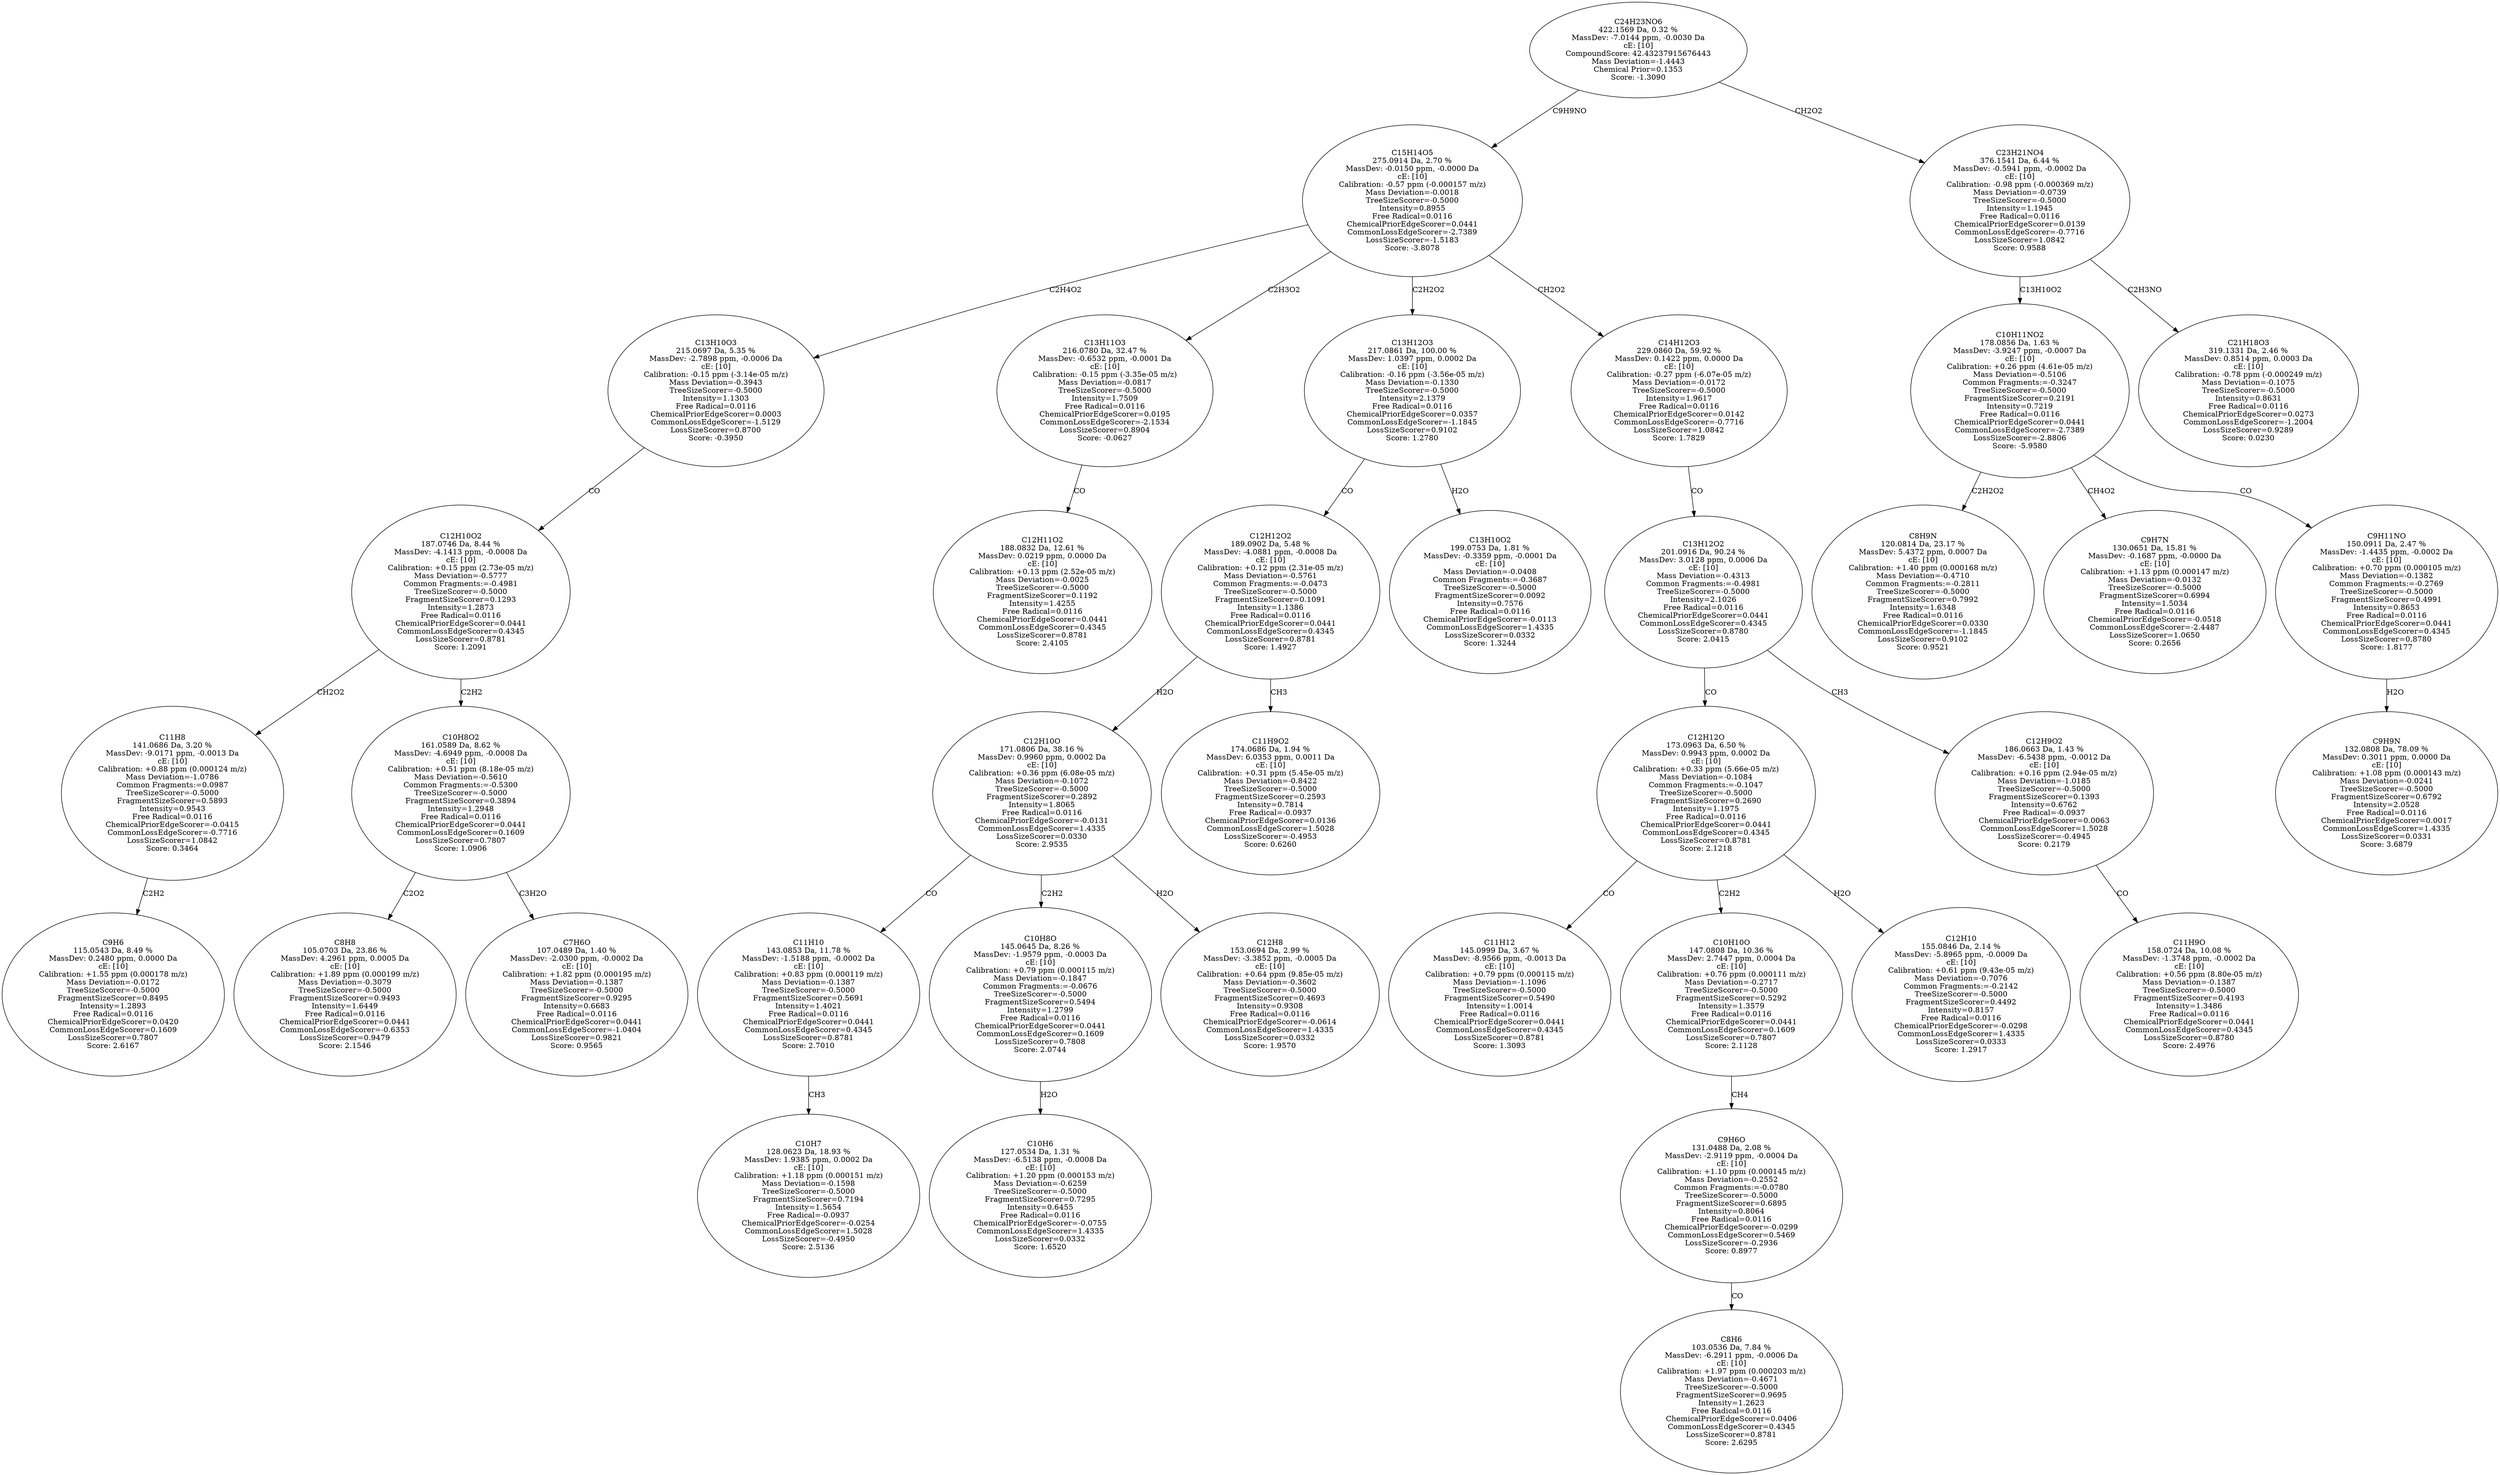 strict digraph {
v1 [label="C9H6\n115.0543 Da, 8.49 %\nMassDev: 0.2480 ppm, 0.0000 Da\ncE: [10]\nCalibration: +1.55 ppm (0.000178 m/z)\nMass Deviation=-0.0172\nTreeSizeScorer=-0.5000\nFragmentSizeScorer=0.8495\nIntensity=1.2893\nFree Radical=0.0116\nChemicalPriorEdgeScorer=0.0420\nCommonLossEdgeScorer=0.1609\nLossSizeScorer=0.7807\nScore: 2.6167"];
v2 [label="C11H8\n141.0686 Da, 3.20 %\nMassDev: -9.0171 ppm, -0.0013 Da\ncE: [10]\nCalibration: +0.88 ppm (0.000124 m/z)\nMass Deviation=-1.0786\nCommon Fragments:=0.0987\nTreeSizeScorer=-0.5000\nFragmentSizeScorer=0.5893\nIntensity=0.9543\nFree Radical=0.0116\nChemicalPriorEdgeScorer=-0.0415\nCommonLossEdgeScorer=-0.7716\nLossSizeScorer=1.0842\nScore: 0.3464"];
v3 [label="C8H8\n105.0703 Da, 23.86 %\nMassDev: 4.2961 ppm, 0.0005 Da\ncE: [10]\nCalibration: +1.89 ppm (0.000199 m/z)\nMass Deviation=-0.3079\nTreeSizeScorer=-0.5000\nFragmentSizeScorer=0.9493\nIntensity=1.6449\nFree Radical=0.0116\nChemicalPriorEdgeScorer=0.0441\nCommonLossEdgeScorer=-0.6353\nLossSizeScorer=0.9479\nScore: 2.1546"];
v4 [label="C7H6O\n107.0489 Da, 1.40 %\nMassDev: -2.0300 ppm, -0.0002 Da\ncE: [10]\nCalibration: +1.82 ppm (0.000195 m/z)\nMass Deviation=-0.1387\nTreeSizeScorer=-0.5000\nFragmentSizeScorer=0.9295\nIntensity=0.6683\nFree Radical=0.0116\nChemicalPriorEdgeScorer=0.0441\nCommonLossEdgeScorer=-1.0404\nLossSizeScorer=0.9821\nScore: 0.9565"];
v5 [label="C10H8O2\n161.0589 Da, 8.62 %\nMassDev: -4.6949 ppm, -0.0008 Da\ncE: [10]\nCalibration: +0.51 ppm (8.18e-05 m/z)\nMass Deviation=-0.5610\nCommon Fragments:=-0.5300\nTreeSizeScorer=-0.5000\nFragmentSizeScorer=0.3894\nIntensity=1.2948\nFree Radical=0.0116\nChemicalPriorEdgeScorer=0.0441\nCommonLossEdgeScorer=0.1609\nLossSizeScorer=0.7807\nScore: 1.0906"];
v6 [label="C12H10O2\n187.0746 Da, 8.44 %\nMassDev: -4.1413 ppm, -0.0008 Da\ncE: [10]\nCalibration: +0.15 ppm (2.73e-05 m/z)\nMass Deviation=-0.5777\nCommon Fragments:=-0.4981\nTreeSizeScorer=-0.5000\nFragmentSizeScorer=0.1293\nIntensity=1.2873\nFree Radical=0.0116\nChemicalPriorEdgeScorer=0.0441\nCommonLossEdgeScorer=0.4345\nLossSizeScorer=0.8781\nScore: 1.2091"];
v7 [label="C13H10O3\n215.0697 Da, 5.35 %\nMassDev: -2.7898 ppm, -0.0006 Da\ncE: [10]\nCalibration: -0.15 ppm (-3.14e-05 m/z)\nMass Deviation=-0.3943\nTreeSizeScorer=-0.5000\nIntensity=1.1303\nFree Radical=0.0116\nChemicalPriorEdgeScorer=0.0003\nCommonLossEdgeScorer=-1.5129\nLossSizeScorer=0.8700\nScore: -0.3950"];
v8 [label="C12H11O2\n188.0832 Da, 12.61 %\nMassDev: 0.0219 ppm, 0.0000 Da\ncE: [10]\nCalibration: +0.13 ppm (2.52e-05 m/z)\nMass Deviation=-0.0025\nTreeSizeScorer=-0.5000\nFragmentSizeScorer=0.1192\nIntensity=1.4255\nFree Radical=0.0116\nChemicalPriorEdgeScorer=0.0441\nCommonLossEdgeScorer=0.4345\nLossSizeScorer=0.8781\nScore: 2.4105"];
v9 [label="C13H11O3\n216.0780 Da, 32.47 %\nMassDev: -0.6532 ppm, -0.0001 Da\ncE: [10]\nCalibration: -0.15 ppm (-3.35e-05 m/z)\nMass Deviation=-0.0817\nTreeSizeScorer=-0.5000\nIntensity=1.7509\nFree Radical=0.0116\nChemicalPriorEdgeScorer=0.0195\nCommonLossEdgeScorer=-2.1534\nLossSizeScorer=0.8904\nScore: -0.0627"];
v10 [label="C10H7\n128.0623 Da, 18.93 %\nMassDev: 1.9385 ppm, 0.0002 Da\ncE: [10]\nCalibration: +1.18 ppm (0.000151 m/z)\nMass Deviation=-0.1598\nTreeSizeScorer=-0.5000\nFragmentSizeScorer=0.7194\nIntensity=1.5654\nFree Radical=-0.0937\nChemicalPriorEdgeScorer=-0.0254\nCommonLossEdgeScorer=1.5028\nLossSizeScorer=-0.4950\nScore: 2.5136"];
v11 [label="C11H10\n143.0853 Da, 11.78 %\nMassDev: -1.5188 ppm, -0.0002 Da\ncE: [10]\nCalibration: +0.83 ppm (0.000119 m/z)\nMass Deviation=-0.1387\nTreeSizeScorer=-0.5000\nFragmentSizeScorer=0.5691\nIntensity=1.4021\nFree Radical=0.0116\nChemicalPriorEdgeScorer=0.0441\nCommonLossEdgeScorer=0.4345\nLossSizeScorer=0.8781\nScore: 2.7010"];
v12 [label="C10H6\n127.0534 Da, 1.31 %\nMassDev: -6.5138 ppm, -0.0008 Da\ncE: [10]\nCalibration: +1.20 ppm (0.000153 m/z)\nMass Deviation=-0.6259\nTreeSizeScorer=-0.5000\nFragmentSizeScorer=0.7295\nIntensity=0.6455\nFree Radical=0.0116\nChemicalPriorEdgeScorer=-0.0755\nCommonLossEdgeScorer=1.4335\nLossSizeScorer=0.0332\nScore: 1.6520"];
v13 [label="C10H8O\n145.0645 Da, 8.26 %\nMassDev: -1.9579 ppm, -0.0003 Da\ncE: [10]\nCalibration: +0.79 ppm (0.000115 m/z)\nMass Deviation=-0.1847\nCommon Fragments:=-0.0676\nTreeSizeScorer=-0.5000\nFragmentSizeScorer=0.5494\nIntensity=1.2799\nFree Radical=0.0116\nChemicalPriorEdgeScorer=0.0441\nCommonLossEdgeScorer=0.1609\nLossSizeScorer=0.7808\nScore: 2.0744"];
v14 [label="C12H8\n153.0694 Da, 2.99 %\nMassDev: -3.3852 ppm, -0.0005 Da\ncE: [10]\nCalibration: +0.64 ppm (9.85e-05 m/z)\nMass Deviation=-0.3602\nTreeSizeScorer=-0.5000\nFragmentSizeScorer=0.4693\nIntensity=0.9308\nFree Radical=0.0116\nChemicalPriorEdgeScorer=-0.0614\nCommonLossEdgeScorer=1.4335\nLossSizeScorer=0.0332\nScore: 1.9570"];
v15 [label="C12H10O\n171.0806 Da, 38.16 %\nMassDev: 0.9960 ppm, 0.0002 Da\ncE: [10]\nCalibration: +0.36 ppm (6.08e-05 m/z)\nMass Deviation=-0.1072\nTreeSizeScorer=-0.5000\nFragmentSizeScorer=0.2892\nIntensity=1.8065\nFree Radical=0.0116\nChemicalPriorEdgeScorer=-0.0131\nCommonLossEdgeScorer=1.4335\nLossSizeScorer=0.0330\nScore: 2.9535"];
v16 [label="C11H9O2\n174.0686 Da, 1.94 %\nMassDev: 6.0353 ppm, 0.0011 Da\ncE: [10]\nCalibration: +0.31 ppm (5.45e-05 m/z)\nMass Deviation=-0.8422\nTreeSizeScorer=-0.5000\nFragmentSizeScorer=0.2593\nIntensity=0.7814\nFree Radical=-0.0937\nChemicalPriorEdgeScorer=0.0136\nCommonLossEdgeScorer=1.5028\nLossSizeScorer=-0.4953\nScore: 0.6260"];
v17 [label="C12H12O2\n189.0902 Da, 5.48 %\nMassDev: -4.0881 ppm, -0.0008 Da\ncE: [10]\nCalibration: +0.12 ppm (2.31e-05 m/z)\nMass Deviation=-0.5761\nCommon Fragments:=-0.0473\nTreeSizeScorer=-0.5000\nFragmentSizeScorer=0.1091\nIntensity=1.1386\nFree Radical=0.0116\nChemicalPriorEdgeScorer=0.0441\nCommonLossEdgeScorer=0.4345\nLossSizeScorer=0.8781\nScore: 1.4927"];
v18 [label="C13H10O2\n199.0753 Da, 1.81 %\nMassDev: -0.3359 ppm, -0.0001 Da\ncE: [10]\nMass Deviation=-0.0408\nCommon Fragments:=-0.3687\nTreeSizeScorer=-0.5000\nFragmentSizeScorer=0.0092\nIntensity=0.7576\nFree Radical=0.0116\nChemicalPriorEdgeScorer=-0.0113\nCommonLossEdgeScorer=1.4335\nLossSizeScorer=0.0332\nScore: 1.3244"];
v19 [label="C13H12O3\n217.0861 Da, 100.00 %\nMassDev: 1.0397 ppm, 0.0002 Da\ncE: [10]\nCalibration: -0.16 ppm (-3.56e-05 m/z)\nMass Deviation=-0.1330\nTreeSizeScorer=-0.5000\nIntensity=2.1379\nFree Radical=0.0116\nChemicalPriorEdgeScorer=0.0357\nCommonLossEdgeScorer=-1.1845\nLossSizeScorer=0.9102\nScore: 1.2780"];
v20 [label="C11H12\n145.0999 Da, 3.67 %\nMassDev: -8.9566 ppm, -0.0013 Da\ncE: [10]\nCalibration: +0.79 ppm (0.000115 m/z)\nMass Deviation=-1.1096\nTreeSizeScorer=-0.5000\nFragmentSizeScorer=0.5490\nIntensity=1.0014\nFree Radical=0.0116\nChemicalPriorEdgeScorer=0.0441\nCommonLossEdgeScorer=0.4345\nLossSizeScorer=0.8781\nScore: 1.3093"];
v21 [label="C8H6\n103.0536 Da, 7.84 %\nMassDev: -6.2911 ppm, -0.0006 Da\ncE: [10]\nCalibration: +1.97 ppm (0.000203 m/z)\nMass Deviation=-0.4671\nTreeSizeScorer=-0.5000\nFragmentSizeScorer=0.9695\nIntensity=1.2623\nFree Radical=0.0116\nChemicalPriorEdgeScorer=0.0406\nCommonLossEdgeScorer=0.4345\nLossSizeScorer=0.8781\nScore: 2.6295"];
v22 [label="C9H6O\n131.0488 Da, 2.08 %\nMassDev: -2.9119 ppm, -0.0004 Da\ncE: [10]\nCalibration: +1.10 ppm (0.000145 m/z)\nMass Deviation=-0.2552\nCommon Fragments:=-0.0780\nTreeSizeScorer=-0.5000\nFragmentSizeScorer=0.6895\nIntensity=0.8064\nFree Radical=0.0116\nChemicalPriorEdgeScorer=-0.0299\nCommonLossEdgeScorer=0.5469\nLossSizeScorer=-0.2936\nScore: 0.8977"];
v23 [label="C10H10O\n147.0808 Da, 10.36 %\nMassDev: 2.7447 ppm, 0.0004 Da\ncE: [10]\nCalibration: +0.76 ppm (0.000111 m/z)\nMass Deviation=-0.2717\nTreeSizeScorer=-0.5000\nFragmentSizeScorer=0.5292\nIntensity=1.3579\nFree Radical=0.0116\nChemicalPriorEdgeScorer=0.0441\nCommonLossEdgeScorer=0.1609\nLossSizeScorer=0.7807\nScore: 2.1128"];
v24 [label="C12H10\n155.0846 Da, 2.14 %\nMassDev: -5.8965 ppm, -0.0009 Da\ncE: [10]\nCalibration: +0.61 ppm (9.43e-05 m/z)\nMass Deviation=-0.7076\nCommon Fragments:=-0.2142\nTreeSizeScorer=-0.5000\nFragmentSizeScorer=0.4492\nIntensity=0.8157\nFree Radical=0.0116\nChemicalPriorEdgeScorer=-0.0298\nCommonLossEdgeScorer=1.4335\nLossSizeScorer=0.0333\nScore: 1.2917"];
v25 [label="C12H12O\n173.0963 Da, 6.50 %\nMassDev: 0.9943 ppm, 0.0002 Da\ncE: [10]\nCalibration: +0.33 ppm (5.66e-05 m/z)\nMass Deviation=-0.1084\nCommon Fragments:=-0.1047\nTreeSizeScorer=-0.5000\nFragmentSizeScorer=0.2690\nIntensity=1.1975\nFree Radical=0.0116\nChemicalPriorEdgeScorer=0.0441\nCommonLossEdgeScorer=0.4345\nLossSizeScorer=0.8781\nScore: 2.1218"];
v26 [label="C11H9O\n158.0724 Da, 10.08 %\nMassDev: -1.3748 ppm, -0.0002 Da\ncE: [10]\nCalibration: +0.56 ppm (8.80e-05 m/z)\nMass Deviation=-0.1387\nTreeSizeScorer=-0.5000\nFragmentSizeScorer=0.4193\nIntensity=1.3486\nFree Radical=0.0116\nChemicalPriorEdgeScorer=0.0441\nCommonLossEdgeScorer=0.4345\nLossSizeScorer=0.8780\nScore: 2.4976"];
v27 [label="C12H9O2\n186.0663 Da, 1.43 %\nMassDev: -6.5438 ppm, -0.0012 Da\ncE: [10]\nCalibration: +0.16 ppm (2.94e-05 m/z)\nMass Deviation=-1.0185\nTreeSizeScorer=-0.5000\nFragmentSizeScorer=0.1393\nIntensity=0.6762\nFree Radical=-0.0937\nChemicalPriorEdgeScorer=0.0063\nCommonLossEdgeScorer=1.5028\nLossSizeScorer=-0.4945\nScore: 0.2179"];
v28 [label="C13H12O2\n201.0916 Da, 90.24 %\nMassDev: 3.0128 ppm, 0.0006 Da\ncE: [10]\nMass Deviation=-0.4313\nCommon Fragments:=-0.4981\nTreeSizeScorer=-0.5000\nIntensity=2.1026\nFree Radical=0.0116\nChemicalPriorEdgeScorer=0.0441\nCommonLossEdgeScorer=0.4345\nLossSizeScorer=0.8780\nScore: 2.0415"];
v29 [label="C14H12O3\n229.0860 Da, 59.92 %\nMassDev: 0.1422 ppm, 0.0000 Da\ncE: [10]\nCalibration: -0.27 ppm (-6.07e-05 m/z)\nMass Deviation=-0.0172\nTreeSizeScorer=-0.5000\nIntensity=1.9617\nFree Radical=0.0116\nChemicalPriorEdgeScorer=0.0142\nCommonLossEdgeScorer=-0.7716\nLossSizeScorer=1.0842\nScore: 1.7829"];
v30 [label="C15H14O5\n275.0914 Da, 2.70 %\nMassDev: -0.0150 ppm, -0.0000 Da\ncE: [10]\nCalibration: -0.57 ppm (-0.000157 m/z)\nMass Deviation=-0.0018\nTreeSizeScorer=-0.5000\nIntensity=0.8955\nFree Radical=0.0116\nChemicalPriorEdgeScorer=0.0441\nCommonLossEdgeScorer=-2.7389\nLossSizeScorer=-1.5183\nScore: -3.8078"];
v31 [label="C8H9N\n120.0814 Da, 23.17 %\nMassDev: 5.4372 ppm, 0.0007 Da\ncE: [10]\nCalibration: +1.40 ppm (0.000168 m/z)\nMass Deviation=-0.4710\nCommon Fragments:=-0.2811\nTreeSizeScorer=-0.5000\nFragmentSizeScorer=0.7992\nIntensity=1.6348\nFree Radical=0.0116\nChemicalPriorEdgeScorer=0.0330\nCommonLossEdgeScorer=-1.1845\nLossSizeScorer=0.9102\nScore: 0.9521"];
v32 [label="C9H7N\n130.0651 Da, 15.81 %\nMassDev: -0.1687 ppm, -0.0000 Da\ncE: [10]\nCalibration: +1.13 ppm (0.000147 m/z)\nMass Deviation=-0.0132\nTreeSizeScorer=-0.5000\nFragmentSizeScorer=0.6994\nIntensity=1.5034\nFree Radical=0.0116\nChemicalPriorEdgeScorer=-0.0518\nCommonLossEdgeScorer=-2.4487\nLossSizeScorer=1.0650\nScore: 0.2656"];
v33 [label="C9H9N\n132.0808 Da, 78.09 %\nMassDev: 0.3011 ppm, 0.0000 Da\ncE: [10]\nCalibration: +1.08 ppm (0.000143 m/z)\nMass Deviation=-0.0241\nTreeSizeScorer=-0.5000\nFragmentSizeScorer=0.6792\nIntensity=2.0528\nFree Radical=0.0116\nChemicalPriorEdgeScorer=0.0017\nCommonLossEdgeScorer=1.4335\nLossSizeScorer=0.0331\nScore: 3.6879"];
v34 [label="C9H11NO\n150.0911 Da, 2.47 %\nMassDev: -1.4435 ppm, -0.0002 Da\ncE: [10]\nCalibration: +0.70 ppm (0.000105 m/z)\nMass Deviation=-0.1382\nCommon Fragments:=-0.2769\nTreeSizeScorer=-0.5000\nFragmentSizeScorer=0.4991\nIntensity=0.8653\nFree Radical=0.0116\nChemicalPriorEdgeScorer=0.0441\nCommonLossEdgeScorer=0.4345\nLossSizeScorer=0.8780\nScore: 1.8177"];
v35 [label="C10H11NO2\n178.0856 Da, 1.63 %\nMassDev: -3.9247 ppm, -0.0007 Da\ncE: [10]\nCalibration: +0.26 ppm (4.61e-05 m/z)\nMass Deviation=-0.5106\nCommon Fragments:=-0.3247\nTreeSizeScorer=-0.5000\nFragmentSizeScorer=0.2191\nIntensity=0.7219\nFree Radical=0.0116\nChemicalPriorEdgeScorer=0.0441\nCommonLossEdgeScorer=-2.7389\nLossSizeScorer=-2.8806\nScore: -5.9580"];
v36 [label="C21H18O3\n319.1331 Da, 2.46 %\nMassDev: 0.8514 ppm, 0.0003 Da\ncE: [10]\nCalibration: -0.78 ppm (-0.000249 m/z)\nMass Deviation=-0.1075\nTreeSizeScorer=-0.5000\nIntensity=0.8631\nFree Radical=0.0116\nChemicalPriorEdgeScorer=0.0273\nCommonLossEdgeScorer=-1.2004\nLossSizeScorer=0.9289\nScore: 0.0230"];
v37 [label="C23H21NO4\n376.1541 Da, 6.44 %\nMassDev: -0.5941 ppm, -0.0002 Da\ncE: [10]\nCalibration: -0.98 ppm (-0.000369 m/z)\nMass Deviation=-0.0739\nTreeSizeScorer=-0.5000\nIntensity=1.1945\nFree Radical=0.0116\nChemicalPriorEdgeScorer=0.0139\nCommonLossEdgeScorer=-0.7716\nLossSizeScorer=1.0842\nScore: 0.9588"];
v38 [label="C24H23NO6\n422.1569 Da, 0.32 %\nMassDev: -7.0144 ppm, -0.0030 Da\ncE: [10]\nCompoundScore: 42.43237915676443\nMass Deviation=-1.4443\nChemical Prior=0.1353\nScore: -1.3090"];
v2 -> v1 [label="C2H2"];
v6 -> v2 [label="CH2O2"];
v5 -> v3 [label="C2O2"];
v5 -> v4 [label="C3H2O"];
v6 -> v5 [label="C2H2"];
v7 -> v6 [label="CO"];
v30 -> v7 [label="C2H4O2"];
v9 -> v8 [label="CO"];
v30 -> v9 [label="C2H3O2"];
v11 -> v10 [label="CH3"];
v15 -> v11 [label="CO"];
v13 -> v12 [label="H2O"];
v15 -> v13 [label="C2H2"];
v15 -> v14 [label="H2O"];
v17 -> v15 [label="H2O"];
v17 -> v16 [label="CH3"];
v19 -> v17 [label="CO"];
v19 -> v18 [label="H2O"];
v30 -> v19 [label="C2H2O2"];
v25 -> v20 [label="CO"];
v22 -> v21 [label="CO"];
v23 -> v22 [label="CH4"];
v25 -> v23 [label="C2H2"];
v25 -> v24 [label="H2O"];
v28 -> v25 [label="CO"];
v27 -> v26 [label="CO"];
v28 -> v27 [label="CH3"];
v29 -> v28 [label="CO"];
v30 -> v29 [label="CH2O2"];
v38 -> v30 [label="C9H9NO"];
v35 -> v31 [label="C2H2O2"];
v35 -> v32 [label="CH4O2"];
v34 -> v33 [label="H2O"];
v35 -> v34 [label="CO"];
v37 -> v35 [label="C13H10O2"];
v37 -> v36 [label="C2H3NO"];
v38 -> v37 [label="CH2O2"];
}